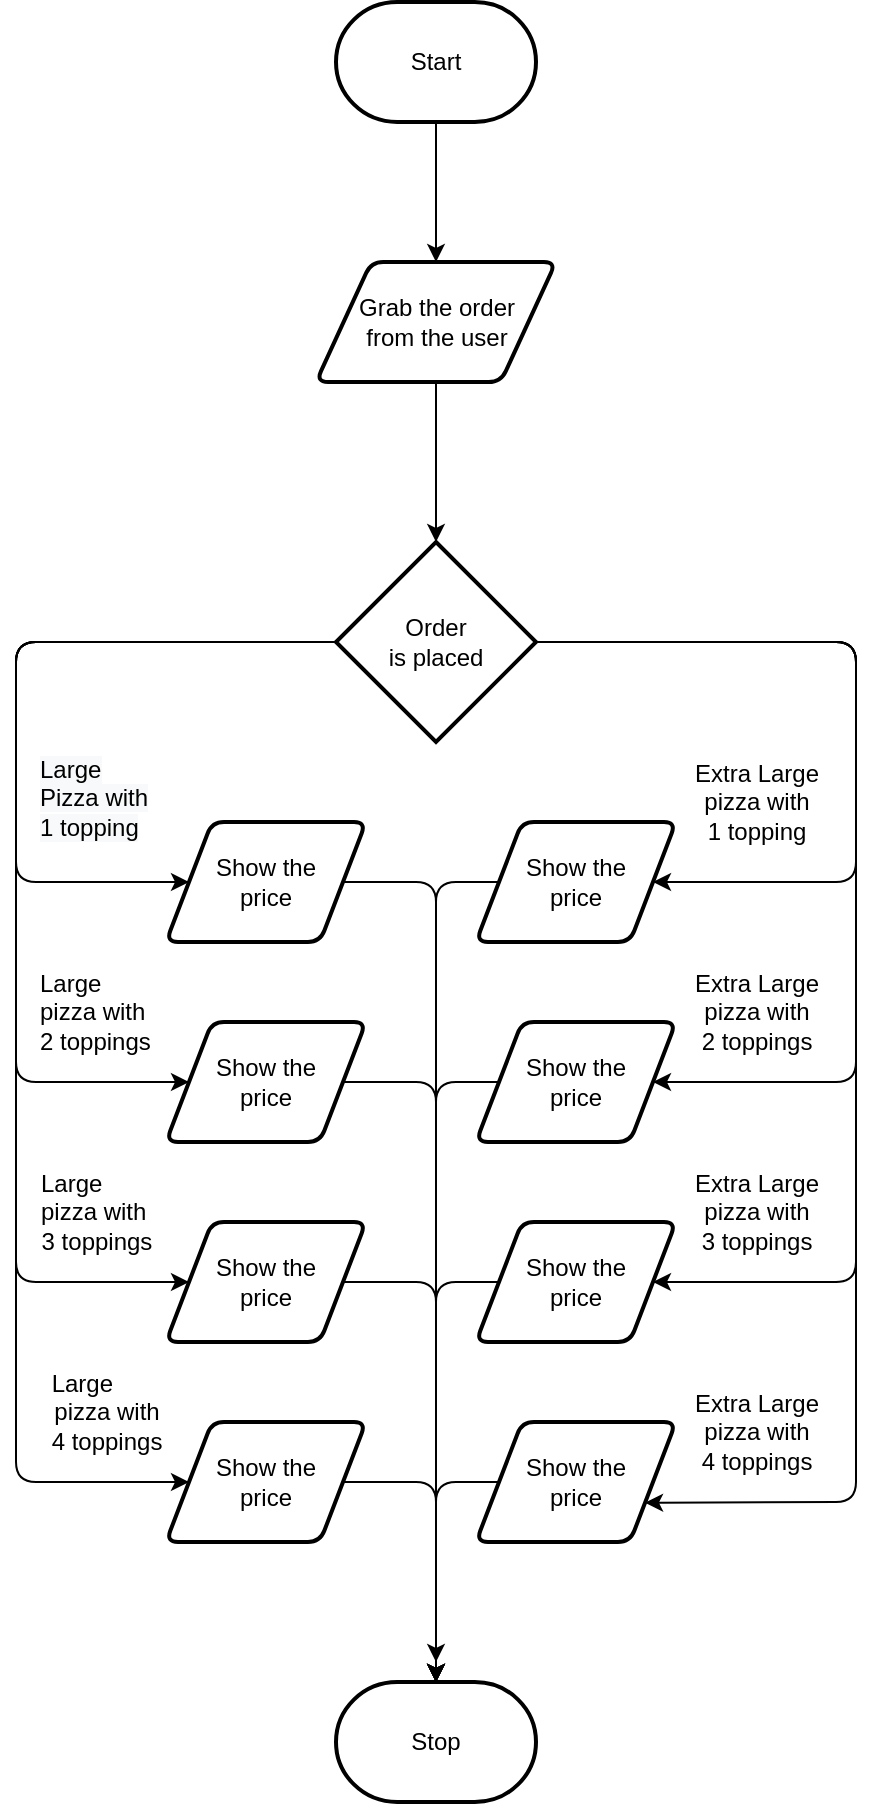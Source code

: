 <mxfile>
    <diagram id="lW55yu_fYbrLkhSt2YLB" name="Page-1">
        <mxGraphModel dx="1074" dy="741" grid="1" gridSize="10" guides="1" tooltips="1" connect="1" arrows="1" fold="1" page="1" pageScale="1" pageWidth="850" pageHeight="1100" math="0" shadow="0">
            <root>
                <mxCell id="0"/>
                <mxCell id="1" parent="0"/>
                <mxCell id="26" style="edgeStyle=none;html=1;entryX=0.5;entryY=0;entryDx=0;entryDy=0;" edge="1" parent="1" source="3" target="4">
                    <mxGeometry relative="1" as="geometry"/>
                </mxCell>
                <mxCell id="3" value="Start" style="strokeWidth=2;html=1;shape=mxgraph.flowchart.terminator;whiteSpace=wrap;" vertex="1" parent="1">
                    <mxGeometry x="190" y="90" width="100" height="60" as="geometry"/>
                </mxCell>
                <mxCell id="27" style="edgeStyle=none;html=1;entryX=0.5;entryY=0;entryDx=0;entryDy=0;entryPerimeter=0;" edge="1" parent="1" source="4" target="6">
                    <mxGeometry relative="1" as="geometry"/>
                </mxCell>
                <mxCell id="4" value="" style="shape=parallelogram;html=1;strokeWidth=2;perimeter=parallelogramPerimeter;whiteSpace=wrap;rounded=1;arcSize=12;size=0.23;" vertex="1" parent="1">
                    <mxGeometry x="180" y="220" width="120" height="60" as="geometry"/>
                </mxCell>
                <mxCell id="5" value="Grab the order &lt;br&gt;from the user" style="text;html=1;align=center;verticalAlign=middle;resizable=0;points=[];autosize=1;strokeColor=none;fillColor=none;" vertex="1" parent="1">
                    <mxGeometry x="195" y="235" width="90" height="30" as="geometry"/>
                </mxCell>
                <mxCell id="17" style="edgeStyle=none;html=1;" edge="1" parent="1" source="6" target="9">
                    <mxGeometry relative="1" as="geometry">
                        <Array as="points">
                            <mxPoint x="30" y="410"/>
                            <mxPoint x="30" y="630"/>
                        </Array>
                    </mxGeometry>
                </mxCell>
                <mxCell id="18" style="edgeStyle=none;html=1;entryX=0;entryY=0.5;entryDx=0;entryDy=0;" edge="1" parent="1" source="6" target="10">
                    <mxGeometry relative="1" as="geometry">
                        <Array as="points">
                            <mxPoint x="30" y="410"/>
                            <mxPoint x="30" y="730"/>
                        </Array>
                    </mxGeometry>
                </mxCell>
                <mxCell id="20" style="edgeStyle=none;html=1;entryX=0;entryY=0.5;entryDx=0;entryDy=0;" edge="1" parent="1" source="6" target="11">
                    <mxGeometry relative="1" as="geometry">
                        <Array as="points">
                            <mxPoint x="30" y="410"/>
                            <mxPoint x="30" y="830"/>
                        </Array>
                    </mxGeometry>
                </mxCell>
                <mxCell id="21" style="edgeStyle=none;html=1;entryX=1;entryY=0.5;entryDx=0;entryDy=0;" edge="1" parent="1" source="6" target="7">
                    <mxGeometry relative="1" as="geometry">
                        <Array as="points">
                            <mxPoint x="450" y="410"/>
                            <mxPoint x="450" y="530"/>
                        </Array>
                    </mxGeometry>
                </mxCell>
                <mxCell id="22" style="edgeStyle=none;html=1;entryX=1;entryY=0.5;entryDx=0;entryDy=0;" edge="1" parent="1" source="6" target="12">
                    <mxGeometry relative="1" as="geometry">
                        <Array as="points">
                            <mxPoint x="450" y="410"/>
                            <mxPoint x="450" y="630"/>
                        </Array>
                    </mxGeometry>
                </mxCell>
                <mxCell id="23" style="edgeStyle=none;html=1;entryX=1;entryY=0.5;entryDx=0;entryDy=0;" edge="1" parent="1" source="6" target="13">
                    <mxGeometry relative="1" as="geometry">
                        <Array as="points">
                            <mxPoint x="450" y="410"/>
                            <mxPoint x="450" y="730"/>
                        </Array>
                    </mxGeometry>
                </mxCell>
                <mxCell id="24" style="edgeStyle=none;html=1;entryX=1;entryY=0.75;entryDx=0;entryDy=0;" edge="1" parent="1" source="6" target="14">
                    <mxGeometry relative="1" as="geometry">
                        <Array as="points">
                            <mxPoint x="450" y="410"/>
                            <mxPoint x="450" y="840"/>
                        </Array>
                    </mxGeometry>
                </mxCell>
                <mxCell id="30" style="edgeStyle=none;html=1;entryX=0;entryY=0.5;entryDx=0;entryDy=0;" edge="1" parent="1" source="6" target="8">
                    <mxGeometry relative="1" as="geometry">
                        <Array as="points">
                            <mxPoint x="30" y="410"/>
                            <mxPoint x="30" y="530"/>
                        </Array>
                    </mxGeometry>
                </mxCell>
                <mxCell id="6" value="Order &lt;br&gt;is placed" style="strokeWidth=2;html=1;shape=mxgraph.flowchart.decision;whiteSpace=wrap;" vertex="1" parent="1">
                    <mxGeometry x="190" y="360" width="100" height="100" as="geometry"/>
                </mxCell>
                <mxCell id="47" style="edgeStyle=none;html=1;" edge="1" parent="1" source="7">
                    <mxGeometry relative="1" as="geometry">
                        <mxPoint x="240" y="930" as="targetPoint"/>
                        <Array as="points">
                            <mxPoint x="240" y="530"/>
                        </Array>
                    </mxGeometry>
                </mxCell>
                <mxCell id="7" value="&lt;span&gt;Show the&lt;/span&gt;&lt;br&gt;&lt;span&gt;price&lt;/span&gt;" style="shape=parallelogram;html=1;strokeWidth=2;perimeter=parallelogramPerimeter;whiteSpace=wrap;rounded=1;arcSize=12;size=0.23;" vertex="1" parent="1">
                    <mxGeometry x="260" y="500" width="100" height="60" as="geometry"/>
                </mxCell>
                <mxCell id="46" style="edgeStyle=none;html=1;entryX=0.5;entryY=0;entryDx=0;entryDy=0;entryPerimeter=0;" edge="1" parent="1" source="8" target="39">
                    <mxGeometry relative="1" as="geometry">
                        <Array as="points">
                            <mxPoint x="240" y="530"/>
                        </Array>
                    </mxGeometry>
                </mxCell>
                <mxCell id="8" value="&amp;nbsp;&lt;br&gt;Show the&lt;br&gt;price&lt;br&gt;&amp;nbsp;&amp;nbsp;" style="shape=parallelogram;html=1;strokeWidth=2;perimeter=parallelogramPerimeter;whiteSpace=wrap;rounded=1;arcSize=12;size=0.23;" vertex="1" parent="1">
                    <mxGeometry x="105" y="500" width="100" height="60" as="geometry"/>
                </mxCell>
                <mxCell id="44" style="edgeStyle=none;html=1;" edge="1" parent="1" source="9">
                    <mxGeometry relative="1" as="geometry">
                        <mxPoint x="240" y="920" as="targetPoint"/>
                        <Array as="points">
                            <mxPoint x="240" y="630"/>
                        </Array>
                    </mxGeometry>
                </mxCell>
                <mxCell id="9" value="Show the &lt;br&gt;price" style="shape=parallelogram;html=1;strokeWidth=2;perimeter=parallelogramPerimeter;whiteSpace=wrap;rounded=1;arcSize=12;size=0.23;" vertex="1" parent="1">
                    <mxGeometry x="105" y="600" width="100" height="60" as="geometry"/>
                </mxCell>
                <mxCell id="42" style="edgeStyle=none;html=1;entryX=0.5;entryY=0;entryDx=0;entryDy=0;entryPerimeter=0;" edge="1" parent="1" source="10" target="39">
                    <mxGeometry relative="1" as="geometry">
                        <Array as="points">
                            <mxPoint x="240" y="730"/>
                        </Array>
                    </mxGeometry>
                </mxCell>
                <mxCell id="10" value="&lt;span&gt;Show the&lt;/span&gt;&lt;br&gt;&lt;span&gt;price&lt;/span&gt;" style="shape=parallelogram;html=1;strokeWidth=2;perimeter=parallelogramPerimeter;whiteSpace=wrap;rounded=1;arcSize=12;size=0.23;" vertex="1" parent="1">
                    <mxGeometry x="105" y="700" width="100" height="60" as="geometry"/>
                </mxCell>
                <mxCell id="41" style="edgeStyle=none;html=1;exitX=1;exitY=0.5;exitDx=0;exitDy=0;" edge="1" parent="1" source="11">
                    <mxGeometry relative="1" as="geometry">
                        <mxPoint x="240" y="930" as="targetPoint"/>
                        <Array as="points">
                            <mxPoint x="240" y="830"/>
                        </Array>
                    </mxGeometry>
                </mxCell>
                <mxCell id="11" value="&lt;span&gt;Show the&lt;/span&gt;&lt;br&gt;&lt;span&gt;price&lt;/span&gt;" style="shape=parallelogram;html=1;strokeWidth=2;perimeter=parallelogramPerimeter;whiteSpace=wrap;rounded=1;arcSize=12;size=0.23;" vertex="1" parent="1">
                    <mxGeometry x="105" y="800" width="100" height="60" as="geometry"/>
                </mxCell>
                <mxCell id="45" style="edgeStyle=none;html=1;" edge="1" parent="1" source="12">
                    <mxGeometry relative="1" as="geometry">
                        <mxPoint x="240" y="930" as="targetPoint"/>
                        <Array as="points">
                            <mxPoint x="240" y="630"/>
                        </Array>
                    </mxGeometry>
                </mxCell>
                <mxCell id="12" value="&lt;span&gt;Show the&lt;/span&gt;&lt;br&gt;&lt;span&gt;price&lt;/span&gt;" style="shape=parallelogram;html=1;strokeWidth=2;perimeter=parallelogramPerimeter;whiteSpace=wrap;rounded=1;arcSize=12;size=0.23;" vertex="1" parent="1">
                    <mxGeometry x="260" y="600" width="100" height="60" as="geometry"/>
                </mxCell>
                <mxCell id="43" style="edgeStyle=none;html=1;" edge="1" parent="1" source="13">
                    <mxGeometry relative="1" as="geometry">
                        <mxPoint x="240" y="930" as="targetPoint"/>
                        <Array as="points">
                            <mxPoint x="240" y="730"/>
                        </Array>
                    </mxGeometry>
                </mxCell>
                <mxCell id="13" value="&lt;span&gt;Show the&lt;/span&gt;&lt;br&gt;&lt;span&gt;price&lt;/span&gt;" style="shape=parallelogram;html=1;strokeWidth=2;perimeter=parallelogramPerimeter;whiteSpace=wrap;rounded=1;arcSize=12;size=0.23;" vertex="1" parent="1">
                    <mxGeometry x="260" y="700" width="100" height="60" as="geometry"/>
                </mxCell>
                <mxCell id="40" style="edgeStyle=none;html=1;entryX=0.5;entryY=0;entryDx=0;entryDy=0;entryPerimeter=0;" edge="1" parent="1" source="14" target="39">
                    <mxGeometry relative="1" as="geometry">
                        <Array as="points">
                            <mxPoint x="240" y="830"/>
                        </Array>
                    </mxGeometry>
                </mxCell>
                <mxCell id="14" value="&lt;span&gt;Show the&lt;/span&gt;&lt;br&gt;&lt;span&gt;price&lt;/span&gt;" style="shape=parallelogram;html=1;strokeWidth=2;perimeter=parallelogramPerimeter;whiteSpace=wrap;rounded=1;arcSize=12;size=0.23;" vertex="1" parent="1">
                    <mxGeometry x="260" y="800" width="100" height="60" as="geometry"/>
                </mxCell>
                <mxCell id="28" value="&lt;span style=&quot;color: rgb(0 , 0 , 0) ; font-family: &amp;#34;helvetica&amp;#34; ; font-size: 12px ; font-style: normal ; font-weight: 400 ; letter-spacing: normal ; text-align: center ; text-indent: 0px ; text-transform: none ; word-spacing: 0px ; background-color: rgb(248 , 249 , 250) ; display: inline ; float: none&quot;&gt;Large Pizza&amp;nbsp;&lt;/span&gt;&lt;span style=&quot;color: rgb(0 , 0 , 0) ; font-family: &amp;#34;helvetica&amp;#34; ; font-size: 12px ; font-style: normal ; font-weight: 400 ; letter-spacing: normal ; text-align: center ; text-indent: 0px ; text-transform: none ; word-spacing: 0px ; background-color: rgb(248 , 249 , 250) ; display: inline ; float: none&quot;&gt;with 1&amp;nbsp;&lt;/span&gt;&lt;span style=&quot;color: rgb(0 , 0 , 0) ; font-family: &amp;#34;helvetica&amp;#34; ; font-size: 12px ; font-style: normal ; font-weight: 400 ; letter-spacing: normal ; text-align: center ; text-indent: 0px ; text-transform: none ; word-spacing: 0px ; background-color: rgb(248 , 249 , 250) ; display: inline ; float: none&quot;&gt;topping&lt;/span&gt;" style="text;whiteSpace=wrap;html=1;" vertex="1" parent="1">
                    <mxGeometry x="40" y="460" width="80" height="60" as="geometry"/>
                </mxCell>
                <mxCell id="31" value="Large &lt;br&gt;pizza with &lt;br&gt;2 toppings" style="text;html=1;align=left;verticalAlign=middle;resizable=0;points=[];autosize=1;strokeColor=none;fillColor=none;" vertex="1" parent="1">
                    <mxGeometry x="40" y="570" width="70" height="50" as="geometry"/>
                </mxCell>
                <mxCell id="32" value="&lt;div style=&quot;text-align: left&quot;&gt;&lt;span&gt;Large&amp;nbsp;&lt;/span&gt;&lt;/div&gt;&lt;div style=&quot;text-align: left&quot;&gt;&lt;span&gt;pizza with&amp;nbsp;&lt;/span&gt;&lt;/div&gt;3 toppings" style="text;html=1;align=center;verticalAlign=middle;resizable=0;points=[];autosize=1;strokeColor=none;fillColor=none;" vertex="1" parent="1">
                    <mxGeometry x="35" y="670" width="70" height="50" as="geometry"/>
                </mxCell>
                <mxCell id="33" value="&lt;div style=&quot;text-align: left&quot;&gt;&lt;span&gt;Large&amp;nbsp;&lt;/span&gt;&lt;/div&gt;pizza with &lt;br&gt;4 toppings" style="text;html=1;align=center;verticalAlign=middle;resizable=0;points=[];autosize=1;strokeColor=none;fillColor=none;" vertex="1" parent="1">
                    <mxGeometry x="40" y="770" width="70" height="50" as="geometry"/>
                </mxCell>
                <mxCell id="34" value="&lt;span style=&quot;font-family: &amp;#34;helvetica&amp;#34;&quot;&gt;Extra Large&lt;br&gt;pizza&amp;nbsp;&lt;/span&gt;&lt;span style=&quot;font-family: &amp;#34;helvetica&amp;#34;&quot;&gt;with &lt;br&gt;1&amp;nbsp;&lt;/span&gt;&lt;span style=&quot;font-family: &amp;#34;helvetica&amp;#34;&quot;&gt;topping&lt;/span&gt;" style="text;html=1;align=center;verticalAlign=middle;resizable=0;points=[];autosize=1;strokeColor=none;fillColor=none;" vertex="1" parent="1">
                    <mxGeometry x="360" y="465" width="80" height="50" as="geometry"/>
                </mxCell>
                <mxCell id="35" value="&lt;span style=&quot;font-family: &amp;#34;helvetica&amp;#34;&quot;&gt;Extra Large&lt;br&gt;pizza&amp;nbsp;&lt;/span&gt;&lt;span style=&quot;font-family: &amp;#34;helvetica&amp;#34;&quot;&gt;with&lt;br&gt;&lt;/span&gt;&lt;span style=&quot;font-family: &amp;#34;helvetica&amp;#34;&quot;&gt;2 toppings&lt;/span&gt;" style="text;html=1;align=center;verticalAlign=middle;resizable=0;points=[];autosize=1;strokeColor=none;fillColor=none;" vertex="1" parent="1">
                    <mxGeometry x="360" y="570" width="80" height="50" as="geometry"/>
                </mxCell>
                <mxCell id="36" value="&lt;span style=&quot;font-family: &amp;#34;helvetica&amp;#34;&quot;&gt;Extra Large&lt;br&gt;pizza&amp;nbsp;&lt;/span&gt;&lt;span style=&quot;font-family: &amp;#34;helvetica&amp;#34;&quot;&gt;with&lt;br&gt;3&amp;nbsp;&lt;/span&gt;&lt;span style=&quot;font-family: &amp;#34;helvetica&amp;#34;&quot;&gt;toppings&lt;/span&gt;" style="text;html=1;align=center;verticalAlign=middle;resizable=0;points=[];autosize=1;strokeColor=none;fillColor=none;" vertex="1" parent="1">
                    <mxGeometry x="360" y="670" width="80" height="50" as="geometry"/>
                </mxCell>
                <mxCell id="37" value="&lt;span style=&quot;font-family: &amp;#34;helvetica&amp;#34;&quot;&gt;Extra Large&lt;br&gt;pizza&amp;nbsp;&lt;/span&gt;&lt;span style=&quot;font-family: &amp;#34;helvetica&amp;#34;&quot;&gt;with&lt;br&gt;4&amp;nbsp;&lt;/span&gt;&lt;span style=&quot;font-family: &amp;#34;helvetica&amp;#34;&quot;&gt;toppings&lt;/span&gt;" style="text;html=1;align=center;verticalAlign=middle;resizable=0;points=[];autosize=1;strokeColor=none;fillColor=none;" vertex="1" parent="1">
                    <mxGeometry x="360" y="780" width="80" height="50" as="geometry"/>
                </mxCell>
                <mxCell id="39" value="Stop" style="strokeWidth=2;html=1;shape=mxgraph.flowchart.terminator;whiteSpace=wrap;" vertex="1" parent="1">
                    <mxGeometry x="190" y="930" width="100" height="60" as="geometry"/>
                </mxCell>
            </root>
        </mxGraphModel>
    </diagram>
</mxfile>